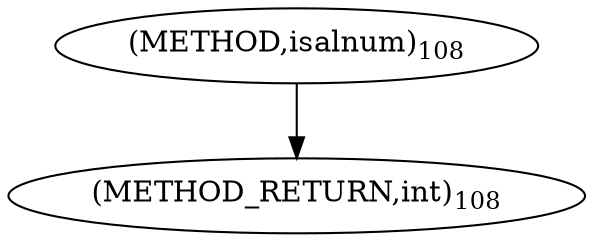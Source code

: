 digraph "isalnum" {  
"2931" [label = <(METHOD,isalnum)<SUB>108</SUB>> ]
"2933" [label = <(METHOD_RETURN,int)<SUB>108</SUB>> ]
  "2931" -> "2933" 
}
